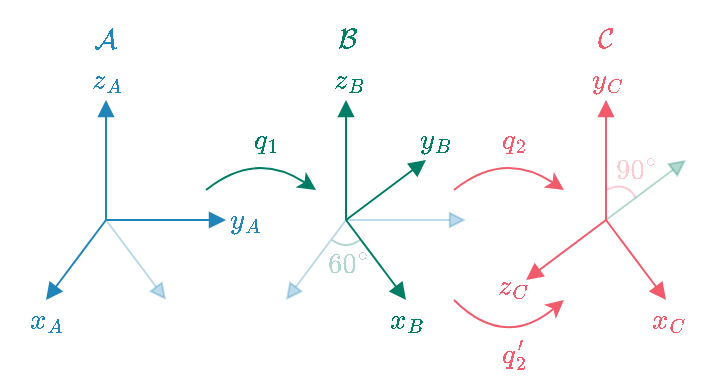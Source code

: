 <mxfile version="15.2.5" type="github">
  <diagram id="RV7NvKasJq13CEmnja0g" name="Page-1">
    <mxGraphModel dx="529" dy="297" grid="1" gridSize="10" guides="1" tooltips="1" connect="1" arrows="1" fold="1" page="1" pageScale="1" pageWidth="827" pageHeight="1169" math="1" shadow="0">
      <root>
        <mxCell id="0" />
        <mxCell id="1" parent="0" />
        <mxCell id="Sp-fAJiSXl7REy39m-OE-1" value="" style="endArrow=block;html=1;strokeColor=#2185BA;endFill=1;" edge="1" parent="1">
          <mxGeometry width="50" height="50" relative="1" as="geometry">
            <mxPoint x="240" y="240" as="sourcePoint" />
            <mxPoint x="240" y="180" as="targetPoint" />
          </mxGeometry>
        </mxCell>
        <mxCell id="Sp-fAJiSXl7REy39m-OE-2" value="" style="endArrow=block;html=1;strokeColor=#2185BA;endFill=1;" edge="1" parent="1">
          <mxGeometry width="50" height="50" relative="1" as="geometry">
            <mxPoint x="240" y="240" as="sourcePoint" />
            <mxPoint x="300" y="240" as="targetPoint" />
          </mxGeometry>
        </mxCell>
        <mxCell id="Sp-fAJiSXl7REy39m-OE-3" value="" style="endArrow=block;html=1;strokeColor=#2185BA;endFill=1;" edge="1" parent="1">
          <mxGeometry width="50" height="50" relative="1" as="geometry">
            <mxPoint x="240" y="240" as="sourcePoint" />
            <mxPoint x="210" y="280" as="targetPoint" />
          </mxGeometry>
        </mxCell>
        <mxCell id="Sp-fAJiSXl7REy39m-OE-4" value="" style="endArrow=block;html=1;strokeColor=#007D65;endFill=1;" edge="1" parent="1">
          <mxGeometry width="50" height="50" relative="1" as="geometry">
            <mxPoint x="360" y="240" as="sourcePoint" />
            <mxPoint x="360" y="180" as="targetPoint" />
          </mxGeometry>
        </mxCell>
        <mxCell id="Sp-fAJiSXl7REy39m-OE-5" value="" style="endArrow=block;html=1;strokeColor=#2185BA;endFill=1;opacity=30;" edge="1" parent="1">
          <mxGeometry width="50" height="50" relative="1" as="geometry">
            <mxPoint x="360" y="240" as="sourcePoint" />
            <mxPoint x="420" y="240" as="targetPoint" />
          </mxGeometry>
        </mxCell>
        <mxCell id="Sp-fAJiSXl7REy39m-OE-6" value="" style="endArrow=block;html=1;strokeColor=#2185BA;endFill=1;opacity=30;" edge="1" parent="1">
          <mxGeometry width="50" height="50" relative="1" as="geometry">
            <mxPoint x="360" y="240" as="sourcePoint" />
            <mxPoint x="330" y="280" as="targetPoint" />
          </mxGeometry>
        </mxCell>
        <mxCell id="Sp-fAJiSXl7REy39m-OE-8" value="" style="endArrow=block;html=1;strokeColor=#007D65;endFill=1;" edge="1" parent="1">
          <mxGeometry width="50" height="50" relative="1" as="geometry">
            <mxPoint x="360" y="240" as="sourcePoint" />
            <mxPoint x="390" y="280" as="targetPoint" />
          </mxGeometry>
        </mxCell>
        <mxCell id="Sp-fAJiSXl7REy39m-OE-9" value="" style="endArrow=block;html=1;strokeColor=#007D65;endFill=1;" edge="1" parent="1">
          <mxGeometry width="50" height="50" relative="1" as="geometry">
            <mxPoint x="360" y="240" as="sourcePoint" />
            <mxPoint x="400" y="210" as="targetPoint" />
          </mxGeometry>
        </mxCell>
        <mxCell id="Sp-fAJiSXl7REy39m-OE-11" value="" style="endArrow=block;html=1;strokeColor=#F15B6C;endFill=1;" edge="1" parent="1">
          <mxGeometry width="50" height="50" relative="1" as="geometry">
            <mxPoint x="490" y="240" as="sourcePoint" />
            <mxPoint x="520" y="280" as="targetPoint" />
          </mxGeometry>
        </mxCell>
        <mxCell id="Sp-fAJiSXl7REy39m-OE-12" value="" style="endArrow=block;html=1;strokeColor=#007D65;endFill=1;opacity=30;" edge="1" parent="1">
          <mxGeometry width="50" height="50" relative="1" as="geometry">
            <mxPoint x="490" y="240" as="sourcePoint" />
            <mxPoint x="530" y="210" as="targetPoint" />
          </mxGeometry>
        </mxCell>
        <mxCell id="Sp-fAJiSXl7REy39m-OE-14" value="" style="endArrow=block;html=1;strokeColor=#F15B6C;endFill=1;" edge="1" parent="1">
          <mxGeometry width="50" height="50" relative="1" as="geometry">
            <mxPoint x="490" y="240" as="sourcePoint" />
            <mxPoint x="490" y="180" as="targetPoint" />
          </mxGeometry>
        </mxCell>
        <mxCell id="Sp-fAJiSXl7REy39m-OE-15" value="" style="endArrow=block;html=1;strokeColor=#F15B6C;endFill=1;" edge="1" parent="1">
          <mxGeometry width="50" height="50" relative="1" as="geometry">
            <mxPoint x="490" y="240" as="sourcePoint" />
            <mxPoint x="450" y="270" as="targetPoint" />
          </mxGeometry>
        </mxCell>
        <mxCell id="Sp-fAJiSXl7REy39m-OE-16" value="" style="endArrow=none;html=1;strokeColor=#007D65;opacity=30;curved=1;" edge="1" parent="1">
          <mxGeometry width="50" height="50" relative="1" as="geometry">
            <mxPoint x="353" y="250" as="sourcePoint" />
            <mxPoint x="367" y="250" as="targetPoint" />
            <Array as="points">
              <mxPoint x="360" y="255" />
            </Array>
          </mxGeometry>
        </mxCell>
        <mxCell id="Sp-fAJiSXl7REy39m-OE-17" value="$$60^{\circ}$$" style="text;html=1;strokeColor=none;fillColor=none;align=center;verticalAlign=middle;whiteSpace=wrap;rounded=0;fontColor=#007D65;textOpacity=30;" vertex="1" parent="1">
          <mxGeometry x="356" y="257" width="10" height="10" as="geometry" />
        </mxCell>
        <mxCell id="Sp-fAJiSXl7REy39m-OE-18" value="" style="endArrow=none;html=1;strokeColor=#F15B6C;opacity=30;curved=1;" edge="1" parent="1">
          <mxGeometry width="50" height="50" relative="1" as="geometry">
            <mxPoint x="505" y="229" as="sourcePoint" />
            <mxPoint x="490" y="225" as="targetPoint" />
            <Array as="points">
              <mxPoint x="500" y="220" />
            </Array>
          </mxGeometry>
        </mxCell>
        <mxCell id="Sp-fAJiSXl7REy39m-OE-19" value="&lt;font color=&quot;#f15b6c&quot;&gt;$$90^{\circ}$$&lt;/font&gt;" style="text;html=1;strokeColor=none;fillColor=none;align=center;verticalAlign=middle;whiteSpace=wrap;rounded=0;fontColor=#007D65;textOpacity=30;" vertex="1" parent="1">
          <mxGeometry x="500" y="210" width="10" height="10" as="geometry" />
        </mxCell>
        <mxCell id="Sp-fAJiSXl7REy39m-OE-20" value="" style="endArrow=classic;html=1;fontColor=#007D65;strokeColor=#007D65;curved=1;" edge="1" parent="1">
          <mxGeometry width="50" height="50" relative="1" as="geometry">
            <mxPoint x="290" y="225" as="sourcePoint" />
            <mxPoint x="345" y="225" as="targetPoint" />
            <Array as="points">
              <mxPoint x="315" y="205" />
            </Array>
          </mxGeometry>
        </mxCell>
        <mxCell id="Sp-fAJiSXl7REy39m-OE-21" value="$$q_1$$" style="text;html=1;strokeColor=none;fillColor=none;align=center;verticalAlign=middle;whiteSpace=wrap;rounded=0;fontColor=#007D65;" vertex="1" parent="1">
          <mxGeometry x="300" y="190" width="40" height="20" as="geometry" />
        </mxCell>
        <mxCell id="Sp-fAJiSXl7REy39m-OE-22" value="" style="endArrow=classic;html=1;fontColor=#007D65;strokeColor=#F15B6C;curved=1;" edge="1" parent="1">
          <mxGeometry width="50" height="50" relative="1" as="geometry">
            <mxPoint x="414" y="225" as="sourcePoint" />
            <mxPoint x="469" y="225" as="targetPoint" />
            <Array as="points">
              <mxPoint x="439" y="205" />
            </Array>
          </mxGeometry>
        </mxCell>
        <mxCell id="Sp-fAJiSXl7REy39m-OE-23" value="&lt;font color=&quot;#f15b6c&quot;&gt;$$q_2$$&lt;/font&gt;" style="text;html=1;strokeColor=none;fillColor=none;align=center;verticalAlign=middle;whiteSpace=wrap;rounded=0;fontColor=#007D65;" vertex="1" parent="1">
          <mxGeometry x="424" y="190" width="40" height="20" as="geometry" />
        </mxCell>
        <mxCell id="Sp-fAJiSXl7REy39m-OE-24" value="" style="endArrow=classic;html=1;fontColor=#007D65;strokeColor=#F15B6C;curved=1;" edge="1" parent="1">
          <mxGeometry width="50" height="50" relative="1" as="geometry">
            <mxPoint x="414" y="280" as="sourcePoint" />
            <mxPoint x="469" y="280" as="targetPoint" />
            <Array as="points">
              <mxPoint x="439" y="305" />
            </Array>
          </mxGeometry>
        </mxCell>
        <mxCell id="Sp-fAJiSXl7REy39m-OE-25" value="&lt;font color=&quot;#f15b6c&quot;&gt;$$q_2^{\prime}$$&lt;/font&gt;" style="text;html=1;strokeColor=none;fillColor=none;align=center;verticalAlign=middle;whiteSpace=wrap;rounded=0;fontColor=#007D65;" vertex="1" parent="1">
          <mxGeometry x="424" y="297" width="40" height="20" as="geometry" />
        </mxCell>
        <mxCell id="Sp-fAJiSXl7REy39m-OE-27" value="" style="rounded=0;whiteSpace=wrap;html=1;fontColor=#007D65;fillColor=none;strokeColor=none;" vertex="1" parent="1">
          <mxGeometry x="190" y="130" width="351" height="190" as="geometry" />
        </mxCell>
        <mxCell id="Sp-fAJiSXl7REy39m-OE-28" value="&lt;font color=&quot;#2185ba&quot;&gt;$$\mathcal{A}$$&lt;/font&gt;" style="text;html=1;strokeColor=none;fillColor=none;align=center;verticalAlign=middle;whiteSpace=wrap;rounded=0;fontColor=#007D65;" vertex="1" parent="1">
          <mxGeometry x="220" y="140" width="40" height="20" as="geometry" />
        </mxCell>
        <mxCell id="Sp-fAJiSXl7REy39m-OE-29" value="$$\mathcal{B}$$" style="text;html=1;strokeColor=none;fillColor=none;align=center;verticalAlign=middle;whiteSpace=wrap;rounded=0;fontColor=#007D65;" vertex="1" parent="1">
          <mxGeometry x="341" y="140" width="40" height="20" as="geometry" />
        </mxCell>
        <mxCell id="Sp-fAJiSXl7REy39m-OE-30" value="&lt;font color=&quot;#f15b6c&quot;&gt;$$\mathcal{C}$$&lt;/font&gt;" style="text;html=1;strokeColor=none;fillColor=none;align=center;verticalAlign=middle;whiteSpace=wrap;rounded=0;fontColor=#007D65;" vertex="1" parent="1">
          <mxGeometry x="470" y="140" width="40" height="20" as="geometry" />
        </mxCell>
        <mxCell id="Sp-fAJiSXl7REy39m-OE-31" value="&lt;font color=&quot;#2185ba&quot;&gt;$$x_A$$&lt;/font&gt;" style="text;html=1;strokeColor=none;fillColor=none;align=center;verticalAlign=middle;whiteSpace=wrap;rounded=0;fontColor=#007D65;" vertex="1" parent="1">
          <mxGeometry x="201" y="280" width="19" height="20" as="geometry" />
        </mxCell>
        <mxCell id="Sp-fAJiSXl7REy39m-OE-32" value="&lt;font color=&quot;#2185ba&quot;&gt;$$y_A$$&lt;/font&gt;" style="text;html=1;strokeColor=none;fillColor=none;align=center;verticalAlign=middle;whiteSpace=wrap;rounded=0;fontColor=#007D65;" vertex="1" parent="1">
          <mxGeometry x="300" y="230" width="19" height="20" as="geometry" />
        </mxCell>
        <mxCell id="Sp-fAJiSXl7REy39m-OE-33" value="&lt;font color=&quot;#2185ba&quot;&gt;$$z_A$$&lt;/font&gt;" style="text;html=1;strokeColor=none;fillColor=none;align=center;verticalAlign=middle;whiteSpace=wrap;rounded=0;fontColor=#007D65;" vertex="1" parent="1">
          <mxGeometry x="230.5" y="160" width="19" height="20" as="geometry" />
        </mxCell>
        <mxCell id="Sp-fAJiSXl7REy39m-OE-34" value="$$x_B$$" style="text;html=1;strokeColor=none;fillColor=none;align=center;verticalAlign=middle;whiteSpace=wrap;rounded=0;fontColor=#007D65;" vertex="1" parent="1">
          <mxGeometry x="381" y="280" width="19" height="20" as="geometry" />
        </mxCell>
        <mxCell id="Sp-fAJiSXl7REy39m-OE-35" value="$$y_B$$" style="text;html=1;strokeColor=none;fillColor=none;align=center;verticalAlign=middle;whiteSpace=wrap;rounded=0;fontColor=#007D65;" vertex="1" parent="1">
          <mxGeometry x="395" y="190" width="19" height="20" as="geometry" />
        </mxCell>
        <mxCell id="Sp-fAJiSXl7REy39m-OE-36" value="$$z_B$$" style="text;html=1;strokeColor=none;fillColor=none;align=center;verticalAlign=middle;whiteSpace=wrap;rounded=0;fontColor=#007D65;" vertex="1" parent="1">
          <mxGeometry x="351.5" y="160" width="19" height="20" as="geometry" />
        </mxCell>
        <mxCell id="Sp-fAJiSXl7REy39m-OE-37" value="&lt;font color=&quot;#f15b6c&quot;&gt;$$x_C$$&lt;/font&gt;" style="text;html=1;strokeColor=none;fillColor=none;align=center;verticalAlign=middle;whiteSpace=wrap;rounded=0;fontColor=#007D65;" vertex="1" parent="1">
          <mxGeometry x="512" y="280" width="19" height="20" as="geometry" />
        </mxCell>
        <mxCell id="Sp-fAJiSXl7REy39m-OE-38" value="&lt;font color=&quot;#f15b6c&quot;&gt;$$y_C$$&lt;/font&gt;" style="text;html=1;strokeColor=none;fillColor=none;align=center;verticalAlign=middle;whiteSpace=wrap;rounded=0;fontColor=#007D65;" vertex="1" parent="1">
          <mxGeometry x="480.5" y="160" width="19" height="20" as="geometry" />
        </mxCell>
        <mxCell id="Sp-fAJiSXl7REy39m-OE-39" value="&lt;font color=&quot;#f15b6c&quot;&gt;$$z_C$$&lt;/font&gt;" style="text;html=1;strokeColor=none;fillColor=none;align=center;verticalAlign=middle;whiteSpace=wrap;rounded=0;fontColor=#007D65;" vertex="1" parent="1">
          <mxGeometry x="433.5" y="263" width="19" height="20" as="geometry" />
        </mxCell>
        <mxCell id="Sp-fAJiSXl7REy39m-OE-40" value="" style="endArrow=block;html=1;strokeColor=#2185BA;endFill=1;opacity=30;" edge="1" parent="1">
          <mxGeometry width="50" height="50" relative="1" as="geometry">
            <mxPoint x="240.0" y="240" as="sourcePoint" />
            <mxPoint x="270.0" y="280" as="targetPoint" />
          </mxGeometry>
        </mxCell>
      </root>
    </mxGraphModel>
  </diagram>
</mxfile>

